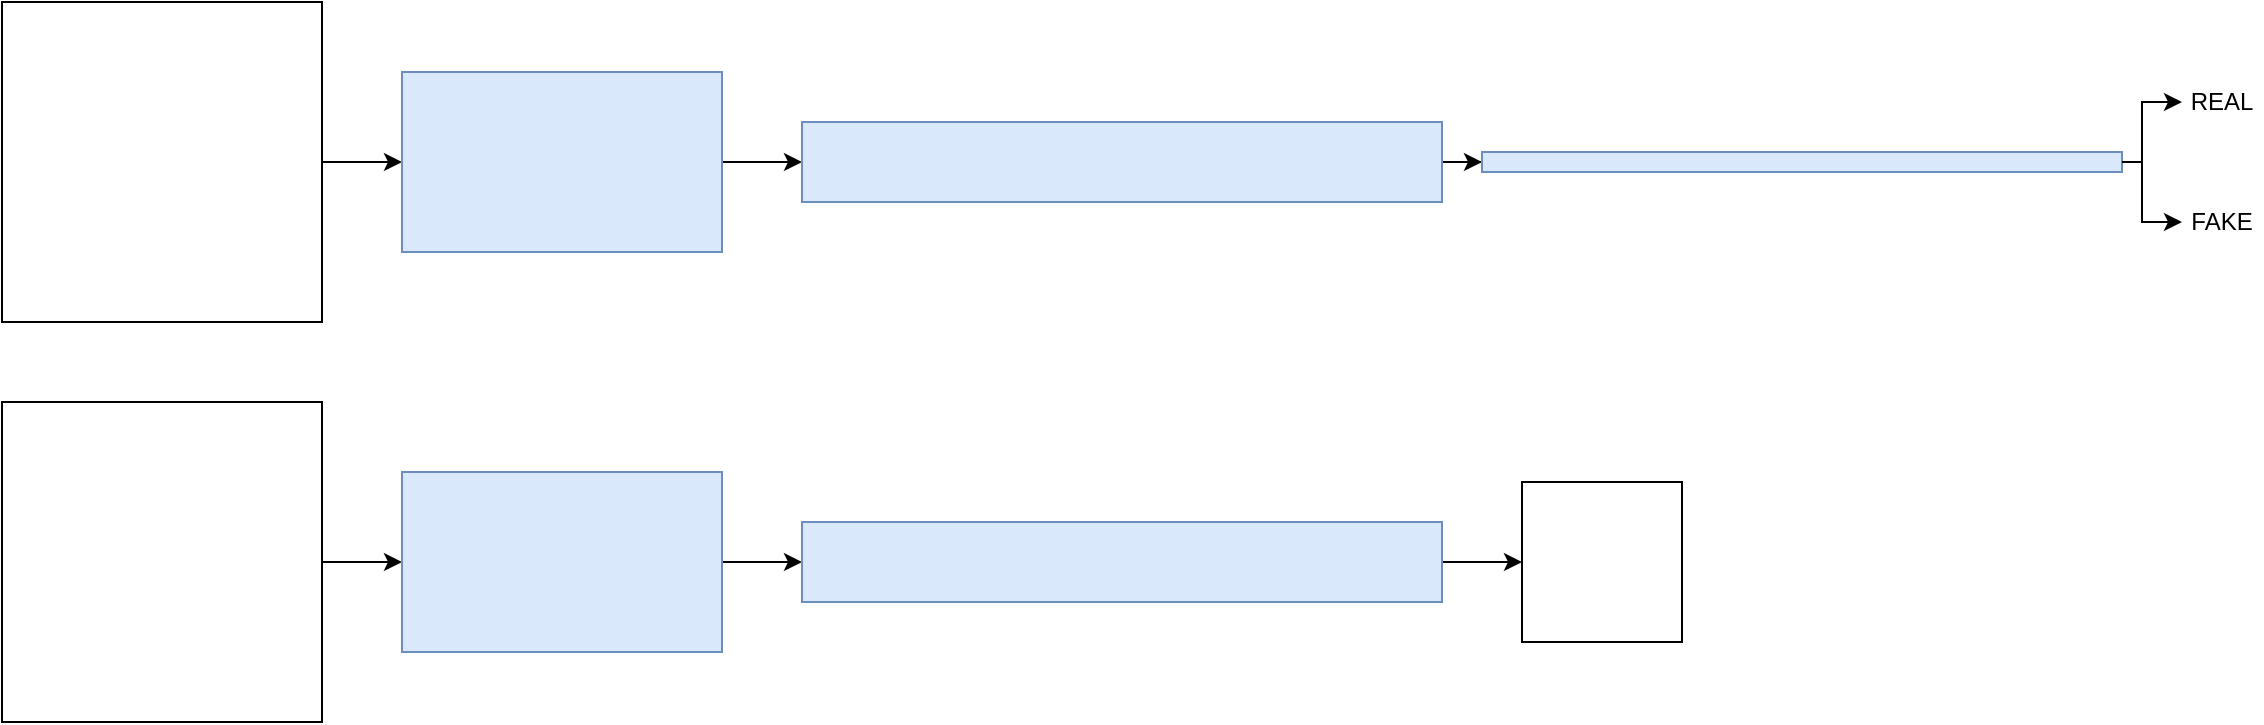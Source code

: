 <mxfile version="13.10.8" type="device"><diagram id="s2H8QJgxCYMpqG1F0GtG" name="Page-1"><mxGraphModel dx="1736" dy="900" grid="1" gridSize="10" guides="1" tooltips="1" connect="1" arrows="1" fold="1" page="0" pageScale="1" pageWidth="827" pageHeight="1169" math="0" shadow="0"><root><mxCell id="0"/><mxCell id="1" parent="0"/><mxCell id="IiJxH8s88XroFtUb-wqO-6" value="" style="edgeStyle=orthogonalEdgeStyle;rounded=0;orthogonalLoop=1;jettySize=auto;html=1;" edge="1" parent="1" source="IiJxH8s88XroFtUb-wqO-1" target="IiJxH8s88XroFtUb-wqO-4"><mxGeometry relative="1" as="geometry"/></mxCell><mxCell id="IiJxH8s88XroFtUb-wqO-1" value="" style="whiteSpace=wrap;html=1;aspect=fixed;" vertex="1" parent="1"><mxGeometry x="40" y="40" width="160" height="160" as="geometry"/></mxCell><mxCell id="IiJxH8s88XroFtUb-wqO-7" value="" style="edgeStyle=orthogonalEdgeStyle;rounded=0;orthogonalLoop=1;jettySize=auto;html=1;" edge="1" parent="1" source="IiJxH8s88XroFtUb-wqO-4" target="IiJxH8s88XroFtUb-wqO-5"><mxGeometry relative="1" as="geometry"/></mxCell><mxCell id="IiJxH8s88XroFtUb-wqO-4" value="" style="rounded=0;whiteSpace=wrap;html=1;" vertex="1" parent="1"><mxGeometry x="240" y="75" width="160" height="90" as="geometry"/></mxCell><mxCell id="IiJxH8s88XroFtUb-wqO-33" value="" style="edgeStyle=orthogonalEdgeStyle;rounded=0;orthogonalLoop=1;jettySize=auto;html=1;" edge="1" parent="1" source="IiJxH8s88XroFtUb-wqO-5" target="IiJxH8s88XroFtUb-wqO-25"><mxGeometry relative="1" as="geometry"/></mxCell><mxCell id="IiJxH8s88XroFtUb-wqO-5" value="" style="rounded=0;whiteSpace=wrap;html=1;" vertex="1" parent="1"><mxGeometry x="440" y="100" width="320" height="40" as="geometry"/></mxCell><mxCell id="IiJxH8s88XroFtUb-wqO-14" value="" style="edgeStyle=orthogonalEdgeStyle;rounded=0;orthogonalLoop=1;jettySize=auto;html=1;" edge="1" parent="1" source="IiJxH8s88XroFtUb-wqO-15" target="IiJxH8s88XroFtUb-wqO-17"><mxGeometry relative="1" as="geometry"/></mxCell><mxCell id="IiJxH8s88XroFtUb-wqO-15" value="" style="whiteSpace=wrap;html=1;aspect=fixed;" vertex="1" parent="1"><mxGeometry x="40" y="240" width="160" height="160" as="geometry"/></mxCell><mxCell id="IiJxH8s88XroFtUb-wqO-16" value="" style="edgeStyle=orthogonalEdgeStyle;rounded=0;orthogonalLoop=1;jettySize=auto;html=1;" edge="1" parent="1" source="IiJxH8s88XroFtUb-wqO-17" target="IiJxH8s88XroFtUb-wqO-20"><mxGeometry relative="1" as="geometry"/></mxCell><mxCell id="IiJxH8s88XroFtUb-wqO-17" value="" style="rounded=0;whiteSpace=wrap;html=1;fillColor=#dae8fc;strokeColor=#6c8ebf;" vertex="1" parent="1"><mxGeometry x="240" y="275" width="160" height="90" as="geometry"/></mxCell><mxCell id="IiJxH8s88XroFtUb-wqO-24" style="edgeStyle=orthogonalEdgeStyle;rounded=0;orthogonalLoop=1;jettySize=auto;html=1;exitX=1;exitY=0.5;exitDx=0;exitDy=0;entryX=0;entryY=0.5;entryDx=0;entryDy=0;" edge="1" parent="1" source="IiJxH8s88XroFtUb-wqO-20" target="IiJxH8s88XroFtUb-wqO-23"><mxGeometry relative="1" as="geometry"/></mxCell><mxCell id="IiJxH8s88XroFtUb-wqO-20" value="" style="rounded=0;whiteSpace=wrap;html=1;fillColor=#dae8fc;strokeColor=#6c8ebf;" vertex="1" parent="1"><mxGeometry x="440" y="300" width="320" height="40" as="geometry"/></mxCell><mxCell id="IiJxH8s88XroFtUb-wqO-23" value="" style="whiteSpace=wrap;html=1;aspect=fixed;" vertex="1" parent="1"><mxGeometry x="800" y="280" width="80" height="80" as="geometry"/></mxCell><mxCell id="IiJxH8s88XroFtUb-wqO-25" value="" style="rounded=0;whiteSpace=wrap;html=1;fillColor=#dae8fc;strokeColor=#6c8ebf;" vertex="1" parent="1"><mxGeometry x="780" y="115" width="320" height="10" as="geometry"/></mxCell><mxCell id="IiJxH8s88XroFtUb-wqO-26" value="" style="edgeStyle=orthogonalEdgeStyle;rounded=0;orthogonalLoop=1;jettySize=auto;html=1;entryX=0;entryY=0.5;entryDx=0;entryDy=0;" edge="1" parent="1" target="IiJxH8s88XroFtUb-wqO-27"><mxGeometry relative="1" as="geometry"><mxPoint x="1100.0" y="120.0" as="sourcePoint"/><Array as="points"><mxPoint x="1110" y="120"/><mxPoint x="1110" y="90"/></Array></mxGeometry></mxCell><mxCell id="IiJxH8s88XroFtUb-wqO-27" value="REAL" style="text;html=1;strokeColor=none;fillColor=none;align=center;verticalAlign=middle;whiteSpace=wrap;rounded=0;" vertex="1" parent="1"><mxGeometry x="1130" y="80" width="40" height="20" as="geometry"/></mxCell><mxCell id="IiJxH8s88XroFtUb-wqO-28" value="FAKE" style="text;html=1;strokeColor=none;fillColor=none;align=center;verticalAlign=middle;whiteSpace=wrap;rounded=0;" vertex="1" parent="1"><mxGeometry x="1130" y="140" width="40" height="20" as="geometry"/></mxCell><mxCell id="IiJxH8s88XroFtUb-wqO-31" value="" style="edgeStyle=orthogonalEdgeStyle;rounded=0;orthogonalLoop=1;jettySize=auto;html=1;entryX=0;entryY=0.5;entryDx=0;entryDy=0;" edge="1" parent="1" target="IiJxH8s88XroFtUb-wqO-28"><mxGeometry relative="1" as="geometry"><mxPoint x="1100" y="120" as="sourcePoint"/><mxPoint x="1140" y="100" as="targetPoint"/><Array as="points"><mxPoint x="1110" y="120"/><mxPoint x="1110" y="150"/></Array></mxGeometry></mxCell><mxCell id="IiJxH8s88XroFtUb-wqO-34" value="" style="rounded=0;whiteSpace=wrap;html=1;fillColor=#dae8fc;strokeColor=#6c8ebf;" vertex="1" parent="1"><mxGeometry x="240" y="75" width="160" height="90" as="geometry"/></mxCell><mxCell id="IiJxH8s88XroFtUb-wqO-35" value="" style="rounded=0;whiteSpace=wrap;html=1;fillColor=#dae8fc;strokeColor=#6c8ebf;" vertex="1" parent="1"><mxGeometry x="440" y="100" width="320" height="40" as="geometry"/></mxCell></root></mxGraphModel></diagram></mxfile>